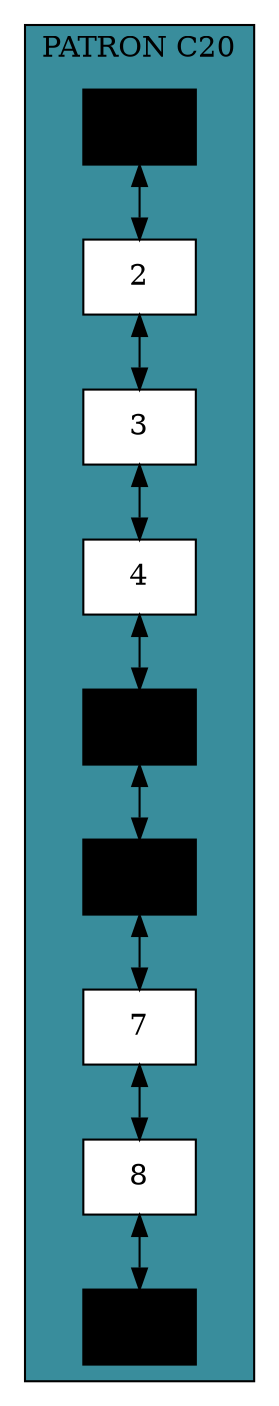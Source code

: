 digraph L{node[shape = box fillcolor = "#FFEDBB" style  = filled]subgraph cluster_p{label= "PATRON C20"bgcolor = "#398D9C"edge [dir = "both"]celda1[label= "1", fillcolor =black, group = 2 ];celda2[label= "2", fillcolor =white, group = 2 ];celda3[label= "3", fillcolor =white, group = 2 ];celda4[label= "4", fillcolor =white, group = 2 ];celda5[label= "5", fillcolor =black, group = 2 ];celda6[label= "6", fillcolor =black, group = 2 ];celda7[label= "7", fillcolor =white, group = 2 ];celda8[label= "8", fillcolor =white, group = 2 ];celda9[label= "9", fillcolor =black, group = 2 ];celda1->celda2;celda2->celda3;celda3->celda4;celda4->celda5;celda5->celda6;celda6->celda7;celda7->celda8;celda8->celda9;}}